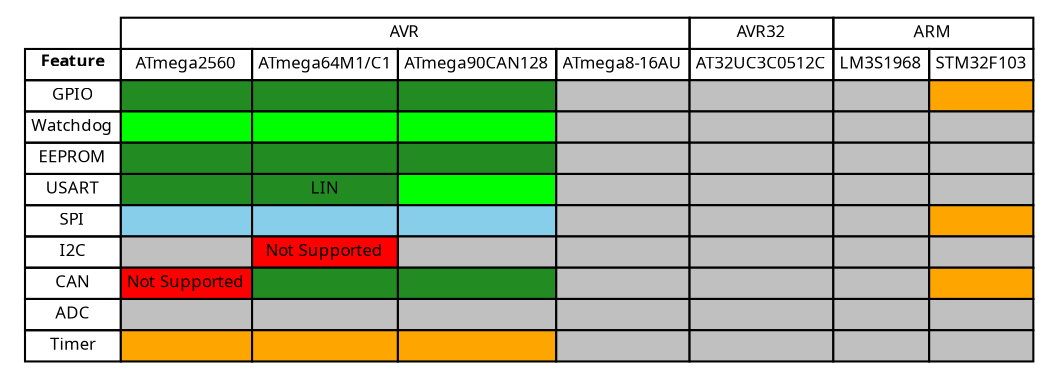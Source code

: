 digraph structs {
node [shape=plaintext]
struct1 [label=<
<FONT POINT-SIZE="8" FACE="sans-serif">
<TABLE BORDER="0" CELLBORDER="1" CELLSPACING="0" CELLPADDING="2">

<!-- Implemented and Tested: 	green -->
<!-- Implemented: 		forestgreen -->
<!-- Work-in-progress: 		orange -->
<!-- Started: 			skyblue -->
<!-- Not yet started: 		gray -->
<!-- Not supported: 		red -->


<tr><td color="white"></td>
	<td colspan="4">AVR</td>
	<td colspan="1">AVR32</td>
	<td colspan="2">ARM</td>
</tr>

<tr><td><b>Feature</b></td>
	<td>ATmega2560</td>
	<td>ATmega64M1/C1</td>
	<td>ATmega90CAN128</td>
	<td>ATmega8-16AU</td>
	<td>AT32UC3C0512C</td>
	<td>LM3S1968</td>
	<td>STM32F103</td>
</tr>

<tr><td>GPIO</td>
	<td bgcolor="forestgreen"></td>
	<td bgcolor="forestgreen"></td>
	<td bgcolor="forestgreen"></td>
	<td bgcolor="gray"></td>
	<td bgcolor="gray"></td>
	<td bgcolor="gray"></td>
	<td bgcolor="orange"></td>
</tr>

<tr><td>Watchdog</td>
	<td bgcolor="green"></td>
	<td bgcolor="green"></td>
	<td bgcolor="green"></td>
	<td bgcolor="gray"></td>
	<td bgcolor="gray"></td>
	<td bgcolor="gray"></td>
	<td bgcolor="gray"></td>
</tr>

<tr><td>EEPROM</td>
	<td bgcolor="forestgreen"></td>
	<td bgcolor="forestgreen"></td>
	<td bgcolor="forestgreen"></td>
	<td bgcolor="gray"></td>
	<td bgcolor="gray"></td>
	<td bgcolor="gray"></td>
	<td bgcolor="gray"></td>
</tr>

<tr><td>USART</td>
	<td bgcolor="forestgreen"></td>
	<td bgcolor="forestgreen">LIN</td>
	<td bgcolor="green"></td>
	<td bgcolor="gray"></td>
	<td bgcolor="gray"></td>
	<td bgcolor="gray"></td>
	<td bgcolor="gray"></td>
</tr>

<tr><td>SPI</td>
	<td bgcolor="skyblue"></td>
	<td bgcolor="skyblue"></td>
	<td bgcolor="skyblue"></td>
	<td bgcolor="gray"></td>
	<td bgcolor="gray"></td>
	<td bgcolor="gray"></td>
	<td bgcolor="orange"></td>
</tr>

<tr><td>I2C</td>
	<td bgcolor="gray"></td>
	<td bgcolor="red">Not Supported</td>
	<td bgcolor="gray"></td>
	<td bgcolor="gray"></td>
	<td bgcolor="gray"></td>
	<td bgcolor="gray"></td>
	<td bgcolor="gray"></td>
</tr>

<tr><td>CAN</td>
	<td bgcolor="red">Not Supported</td>
	<td bgcolor="forestgreen"></td>
	<td bgcolor="forestgreen"></td>
	<td bgcolor="gray"></td>
	<td bgcolor="gray"></td>
	<td bgcolor="gray"></td>
	<td bgcolor="orange"></td>
</tr>

<tr><td>ADC</td>
	<td bgcolor="gray"></td>
	<td bgcolor="gray"></td>
	<td bgcolor="gray"></td>
	<td bgcolor="gray"></td>
	<td bgcolor="gray"></td>
	<td bgcolor="gray"></td>
	<td bgcolor="gray"></td>
</tr>

<tr><td>Timer</td>
	<td bgcolor="orange"></td>
	<td bgcolor="orange"></td>
	<td bgcolor="orange"></td>
	<td bgcolor="gray"></td>
	<td bgcolor="gray"></td>
	<td bgcolor="gray"></td>
	<td bgcolor="gray"></td>
</tr>

</TABLE></FONT>
>];
}